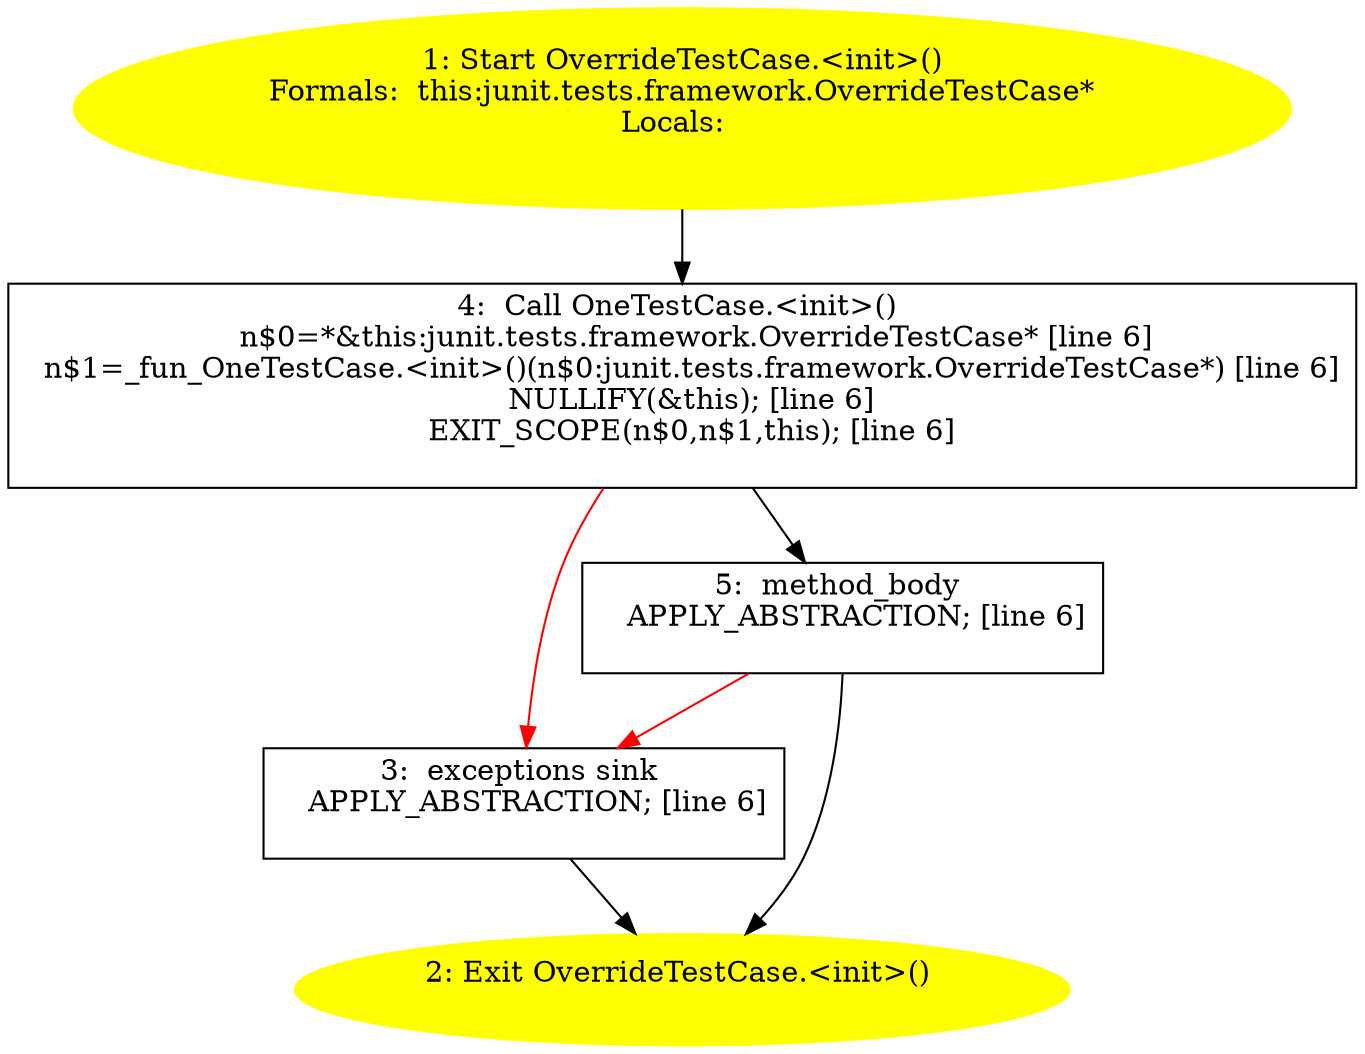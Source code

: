 /* @generated */
digraph cfg {
"junit.tests.framework.OverrideTestCase.<init>().03993c6bebc84864d1fd1a2ace2474c5_1" [label="1: Start OverrideTestCase.<init>()\nFormals:  this:junit.tests.framework.OverrideTestCase*\nLocals:  \n  " color=yellow style=filled]
	

	 "junit.tests.framework.OverrideTestCase.<init>().03993c6bebc84864d1fd1a2ace2474c5_1" -> "junit.tests.framework.OverrideTestCase.<init>().03993c6bebc84864d1fd1a2ace2474c5_4" ;
"junit.tests.framework.OverrideTestCase.<init>().03993c6bebc84864d1fd1a2ace2474c5_2" [label="2: Exit OverrideTestCase.<init>() \n  " color=yellow style=filled]
	

"junit.tests.framework.OverrideTestCase.<init>().03993c6bebc84864d1fd1a2ace2474c5_3" [label="3:  exceptions sink \n   APPLY_ABSTRACTION; [line 6]\n " shape="box"]
	

	 "junit.tests.framework.OverrideTestCase.<init>().03993c6bebc84864d1fd1a2ace2474c5_3" -> "junit.tests.framework.OverrideTestCase.<init>().03993c6bebc84864d1fd1a2ace2474c5_2" ;
"junit.tests.framework.OverrideTestCase.<init>().03993c6bebc84864d1fd1a2ace2474c5_4" [label="4:  Call OneTestCase.<init>() \n   n$0=*&this:junit.tests.framework.OverrideTestCase* [line 6]\n  n$1=_fun_OneTestCase.<init>()(n$0:junit.tests.framework.OverrideTestCase*) [line 6]\n  NULLIFY(&this); [line 6]\n  EXIT_SCOPE(n$0,n$1,this); [line 6]\n " shape="box"]
	

	 "junit.tests.framework.OverrideTestCase.<init>().03993c6bebc84864d1fd1a2ace2474c5_4" -> "junit.tests.framework.OverrideTestCase.<init>().03993c6bebc84864d1fd1a2ace2474c5_5" ;
	 "junit.tests.framework.OverrideTestCase.<init>().03993c6bebc84864d1fd1a2ace2474c5_4" -> "junit.tests.framework.OverrideTestCase.<init>().03993c6bebc84864d1fd1a2ace2474c5_3" [color="red" ];
"junit.tests.framework.OverrideTestCase.<init>().03993c6bebc84864d1fd1a2ace2474c5_5" [label="5:  method_body \n   APPLY_ABSTRACTION; [line 6]\n " shape="box"]
	

	 "junit.tests.framework.OverrideTestCase.<init>().03993c6bebc84864d1fd1a2ace2474c5_5" -> "junit.tests.framework.OverrideTestCase.<init>().03993c6bebc84864d1fd1a2ace2474c5_2" ;
	 "junit.tests.framework.OverrideTestCase.<init>().03993c6bebc84864d1fd1a2ace2474c5_5" -> "junit.tests.framework.OverrideTestCase.<init>().03993c6bebc84864d1fd1a2ace2474c5_3" [color="red" ];
}
